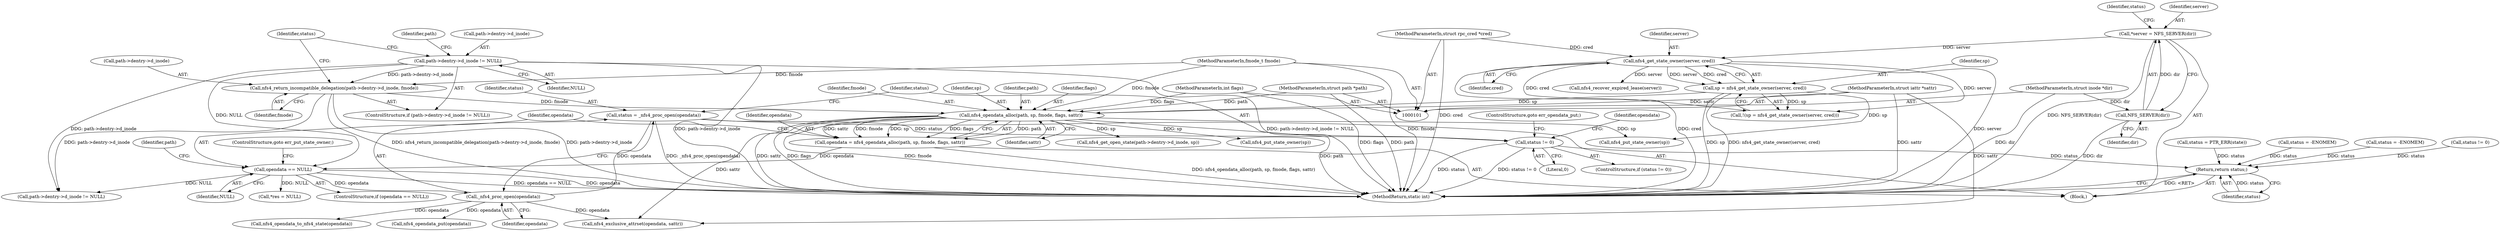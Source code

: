 digraph "0_linux_dc0b027dfadfcb8a5504f7d8052754bf8d501ab9_1@API" {
"1000197" [label="(Call,status = _nfs4_proc_open(opendata))"];
"1000199" [label="(Call,_nfs4_proc_open(opendata))"];
"1000174" [label="(Call,opendata == NULL)"];
"1000165" [label="(Call,opendata = nfs4_opendata_alloc(path, sp, fmode, flags, sattr))"];
"1000167" [label="(Call,nfs4_opendata_alloc(path, sp, fmode, flags, sattr))"];
"1000103" [label="(MethodParameterIn,struct path *path)"];
"1000128" [label="(Call,sp = nfs4_get_state_owner(server, cred))"];
"1000130" [label="(Call,nfs4_get_state_owner(server, cred))"];
"1000116" [label="(Call,*server = NFS_SERVER(dir))"];
"1000118" [label="(Call,NFS_SERVER(dir))"];
"1000102" [label="(MethodParameterIn,struct inode *dir)"];
"1000107" [label="(MethodParameterIn,struct rpc_cred *cred)"];
"1000154" [label="(Call,nfs4_return_incompatible_delegation(path->dentry->d_inode, fmode))"];
"1000147" [label="(Call,path->dentry->d_inode != NULL)"];
"1000104" [label="(MethodParameterIn,fmode_t fmode)"];
"1000105" [label="(MethodParameterIn,int flags)"];
"1000106" [label="(MethodParameterIn,struct iattr *sattr)"];
"1000202" [label="(Call,status != 0)"];
"1000250" [label="(Return,return status;)"];
"1000173" [label="(ControlStructure,if (opendata == NULL))"];
"1000116" [label="(Call,*server = NFS_SERVER(dir))"];
"1000190" [label="(Call,nfs4_get_open_state(path->dentry->d_inode, sp))"];
"1000204" [label="(Literal,0)"];
"1000161" [label="(Call,status = -ENOMEM)"];
"1000177" [label="(ControlStructure,goto err_put_state_owner;)"];
"1000128" [label="(Call,sp = nfs4_get_state_owner(server, cred))"];
"1000168" [label="(Identifier,path)"];
"1000200" [label="(Identifier,opendata)"];
"1000252" [label="(MethodReturn,static int)"];
"1000118" [label="(Call,NFS_SERVER(dir))"];
"1000123" [label="(Identifier,status)"];
"1000210" [label="(Identifier,opendata)"];
"1000203" [label="(Identifier,status)"];
"1000155" [label="(Call,path->dentry->d_inode)"];
"1000166" [label="(Identifier,opendata)"];
"1000182" [label="(Identifier,path)"];
"1000174" [label="(Call,opendata == NULL)"];
"1000119" [label="(Identifier,dir)"];
"1000198" [label="(Identifier,status)"];
"1000142" [label="(Call,status != 0)"];
"1000251" [label="(Identifier,status)"];
"1000105" [label="(MethodParameterIn,int flags)"];
"1000162" [label="(Identifier,status)"];
"1000219" [label="(Call,nfs4_opendata_to_nfs4_state(opendata))"];
"1000250" [label="(Return,return status;)"];
"1000240" [label="(Call,nfs4_opendata_put(opendata))"];
"1000171" [label="(Identifier,flags)"];
"1000129" [label="(Identifier,sp)"];
"1000214" [label="(Call,nfs4_exclusive_attrset(opendata, sattr))"];
"1000157" [label="(Identifier,path)"];
"1000127" [label="(Call,!(sp = nfs4_get_state_owner(server, cred)))"];
"1000197" [label="(Call,status = _nfs4_proc_open(opendata))"];
"1000130" [label="(Call,nfs4_get_state_owner(server, cred))"];
"1000205" [label="(ControlStructure,goto err_opendata_put;)"];
"1000201" [label="(ControlStructure,if (status != 0))"];
"1000117" [label="(Identifier,server)"];
"1000176" [label="(Identifier,NULL)"];
"1000107" [label="(MethodParameterIn,struct rpc_cred *cred)"];
"1000170" [label="(Identifier,fmode)"];
"1000103" [label="(MethodParameterIn,struct path *path)"];
"1000146" [label="(ControlStructure,if (path->dentry->d_inode != NULL))"];
"1000106" [label="(MethodParameterIn,struct iattr *sattr)"];
"1000231" [label="(Call,nfs4_put_state_owner(sp))"];
"1000139" [label="(Call,nfs4_recover_expired_lease(server))"];
"1000221" [label="(Call,status = PTR_ERR(state))"];
"1000175" [label="(Identifier,opendata)"];
"1000148" [label="(Call,path->dentry->d_inode)"];
"1000102" [label="(MethodParameterIn,struct inode *dir)"];
"1000153" [label="(Identifier,NULL)"];
"1000109" [label="(Block,)"];
"1000243" [label="(Call,nfs4_put_state_owner(sp))"];
"1000132" [label="(Identifier,cred)"];
"1000154" [label="(Call,nfs4_return_incompatible_delegation(path->dentry->d_inode, fmode))"];
"1000122" [label="(Call,status = -ENOMEM)"];
"1000172" [label="(Identifier,sattr)"];
"1000147" [label="(Call,path->dentry->d_inode != NULL)"];
"1000179" [label="(Call,path->dentry->d_inode != NULL)"];
"1000246" [label="(Call,*res = NULL)"];
"1000202" [label="(Call,status != 0)"];
"1000131" [label="(Identifier,server)"];
"1000167" [label="(Call,nfs4_opendata_alloc(path, sp, fmode, flags, sattr))"];
"1000104" [label="(MethodParameterIn,fmode_t fmode)"];
"1000160" [label="(Identifier,fmode)"];
"1000199" [label="(Call,_nfs4_proc_open(opendata))"];
"1000169" [label="(Identifier,sp)"];
"1000165" [label="(Call,opendata = nfs4_opendata_alloc(path, sp, fmode, flags, sattr))"];
"1000197" -> "1000109"  [label="AST: "];
"1000197" -> "1000199"  [label="CFG: "];
"1000198" -> "1000197"  [label="AST: "];
"1000199" -> "1000197"  [label="AST: "];
"1000203" -> "1000197"  [label="CFG: "];
"1000197" -> "1000252"  [label="DDG: _nfs4_proc_open(opendata)"];
"1000199" -> "1000197"  [label="DDG: opendata"];
"1000197" -> "1000202"  [label="DDG: status"];
"1000199" -> "1000200"  [label="CFG: "];
"1000200" -> "1000199"  [label="AST: "];
"1000174" -> "1000199"  [label="DDG: opendata"];
"1000199" -> "1000214"  [label="DDG: opendata"];
"1000199" -> "1000219"  [label="DDG: opendata"];
"1000199" -> "1000240"  [label="DDG: opendata"];
"1000174" -> "1000173"  [label="AST: "];
"1000174" -> "1000176"  [label="CFG: "];
"1000175" -> "1000174"  [label="AST: "];
"1000176" -> "1000174"  [label="AST: "];
"1000177" -> "1000174"  [label="CFG: "];
"1000182" -> "1000174"  [label="CFG: "];
"1000174" -> "1000252"  [label="DDG: opendata == NULL"];
"1000174" -> "1000252"  [label="DDG: opendata"];
"1000165" -> "1000174"  [label="DDG: opendata"];
"1000147" -> "1000174"  [label="DDG: NULL"];
"1000174" -> "1000179"  [label="DDG: NULL"];
"1000174" -> "1000246"  [label="DDG: NULL"];
"1000165" -> "1000109"  [label="AST: "];
"1000165" -> "1000167"  [label="CFG: "];
"1000166" -> "1000165"  [label="AST: "];
"1000167" -> "1000165"  [label="AST: "];
"1000175" -> "1000165"  [label="CFG: "];
"1000165" -> "1000252"  [label="DDG: nfs4_opendata_alloc(path, sp, fmode, flags, sattr)"];
"1000167" -> "1000165"  [label="DDG: path"];
"1000167" -> "1000165"  [label="DDG: sattr"];
"1000167" -> "1000165"  [label="DDG: fmode"];
"1000167" -> "1000165"  [label="DDG: sp"];
"1000167" -> "1000165"  [label="DDG: flags"];
"1000167" -> "1000172"  [label="CFG: "];
"1000168" -> "1000167"  [label="AST: "];
"1000169" -> "1000167"  [label="AST: "];
"1000170" -> "1000167"  [label="AST: "];
"1000171" -> "1000167"  [label="AST: "];
"1000172" -> "1000167"  [label="AST: "];
"1000167" -> "1000252"  [label="DDG: path"];
"1000167" -> "1000252"  [label="DDG: sattr"];
"1000167" -> "1000252"  [label="DDG: flags"];
"1000167" -> "1000252"  [label="DDG: fmode"];
"1000103" -> "1000167"  [label="DDG: path"];
"1000128" -> "1000167"  [label="DDG: sp"];
"1000154" -> "1000167"  [label="DDG: fmode"];
"1000104" -> "1000167"  [label="DDG: fmode"];
"1000105" -> "1000167"  [label="DDG: flags"];
"1000106" -> "1000167"  [label="DDG: sattr"];
"1000167" -> "1000190"  [label="DDG: sp"];
"1000167" -> "1000214"  [label="DDG: sattr"];
"1000167" -> "1000231"  [label="DDG: sp"];
"1000167" -> "1000243"  [label="DDG: sp"];
"1000103" -> "1000101"  [label="AST: "];
"1000103" -> "1000252"  [label="DDG: path"];
"1000128" -> "1000127"  [label="AST: "];
"1000128" -> "1000130"  [label="CFG: "];
"1000129" -> "1000128"  [label="AST: "];
"1000130" -> "1000128"  [label="AST: "];
"1000127" -> "1000128"  [label="CFG: "];
"1000128" -> "1000252"  [label="DDG: nfs4_get_state_owner(server, cred)"];
"1000128" -> "1000252"  [label="DDG: sp"];
"1000128" -> "1000127"  [label="DDG: sp"];
"1000130" -> "1000128"  [label="DDG: server"];
"1000130" -> "1000128"  [label="DDG: cred"];
"1000128" -> "1000243"  [label="DDG: sp"];
"1000130" -> "1000132"  [label="CFG: "];
"1000131" -> "1000130"  [label="AST: "];
"1000132" -> "1000130"  [label="AST: "];
"1000130" -> "1000252"  [label="DDG: cred"];
"1000130" -> "1000252"  [label="DDG: server"];
"1000130" -> "1000127"  [label="DDG: server"];
"1000130" -> "1000127"  [label="DDG: cred"];
"1000116" -> "1000130"  [label="DDG: server"];
"1000107" -> "1000130"  [label="DDG: cred"];
"1000130" -> "1000139"  [label="DDG: server"];
"1000116" -> "1000109"  [label="AST: "];
"1000116" -> "1000118"  [label="CFG: "];
"1000117" -> "1000116"  [label="AST: "];
"1000118" -> "1000116"  [label="AST: "];
"1000123" -> "1000116"  [label="CFG: "];
"1000116" -> "1000252"  [label="DDG: NFS_SERVER(dir)"];
"1000118" -> "1000116"  [label="DDG: dir"];
"1000118" -> "1000119"  [label="CFG: "];
"1000119" -> "1000118"  [label="AST: "];
"1000118" -> "1000252"  [label="DDG: dir"];
"1000102" -> "1000118"  [label="DDG: dir"];
"1000102" -> "1000101"  [label="AST: "];
"1000102" -> "1000252"  [label="DDG: dir"];
"1000107" -> "1000101"  [label="AST: "];
"1000107" -> "1000252"  [label="DDG: cred"];
"1000154" -> "1000146"  [label="AST: "];
"1000154" -> "1000160"  [label="CFG: "];
"1000155" -> "1000154"  [label="AST: "];
"1000160" -> "1000154"  [label="AST: "];
"1000162" -> "1000154"  [label="CFG: "];
"1000154" -> "1000252"  [label="DDG: nfs4_return_incompatible_delegation(path->dentry->d_inode, fmode)"];
"1000154" -> "1000252"  [label="DDG: path->dentry->d_inode"];
"1000147" -> "1000154"  [label="DDG: path->dentry->d_inode"];
"1000104" -> "1000154"  [label="DDG: fmode"];
"1000154" -> "1000179"  [label="DDG: path->dentry->d_inode"];
"1000147" -> "1000146"  [label="AST: "];
"1000147" -> "1000153"  [label="CFG: "];
"1000148" -> "1000147"  [label="AST: "];
"1000153" -> "1000147"  [label="AST: "];
"1000157" -> "1000147"  [label="CFG: "];
"1000162" -> "1000147"  [label="CFG: "];
"1000147" -> "1000252"  [label="DDG: path->dentry->d_inode"];
"1000147" -> "1000252"  [label="DDG: path->dentry->d_inode != NULL"];
"1000147" -> "1000179"  [label="DDG: path->dentry->d_inode"];
"1000104" -> "1000101"  [label="AST: "];
"1000104" -> "1000252"  [label="DDG: fmode"];
"1000105" -> "1000101"  [label="AST: "];
"1000105" -> "1000252"  [label="DDG: flags"];
"1000106" -> "1000101"  [label="AST: "];
"1000106" -> "1000252"  [label="DDG: sattr"];
"1000106" -> "1000214"  [label="DDG: sattr"];
"1000202" -> "1000201"  [label="AST: "];
"1000202" -> "1000204"  [label="CFG: "];
"1000203" -> "1000202"  [label="AST: "];
"1000204" -> "1000202"  [label="AST: "];
"1000205" -> "1000202"  [label="CFG: "];
"1000210" -> "1000202"  [label="CFG: "];
"1000202" -> "1000252"  [label="DDG: status"];
"1000202" -> "1000252"  [label="DDG: status != 0"];
"1000202" -> "1000250"  [label="DDG: status"];
"1000250" -> "1000109"  [label="AST: "];
"1000250" -> "1000251"  [label="CFG: "];
"1000251" -> "1000250"  [label="AST: "];
"1000252" -> "1000250"  [label="CFG: "];
"1000250" -> "1000252"  [label="DDG: <RET>"];
"1000251" -> "1000250"  [label="DDG: status"];
"1000122" -> "1000250"  [label="DDG: status"];
"1000221" -> "1000250"  [label="DDG: status"];
"1000142" -> "1000250"  [label="DDG: status"];
"1000161" -> "1000250"  [label="DDG: status"];
}
